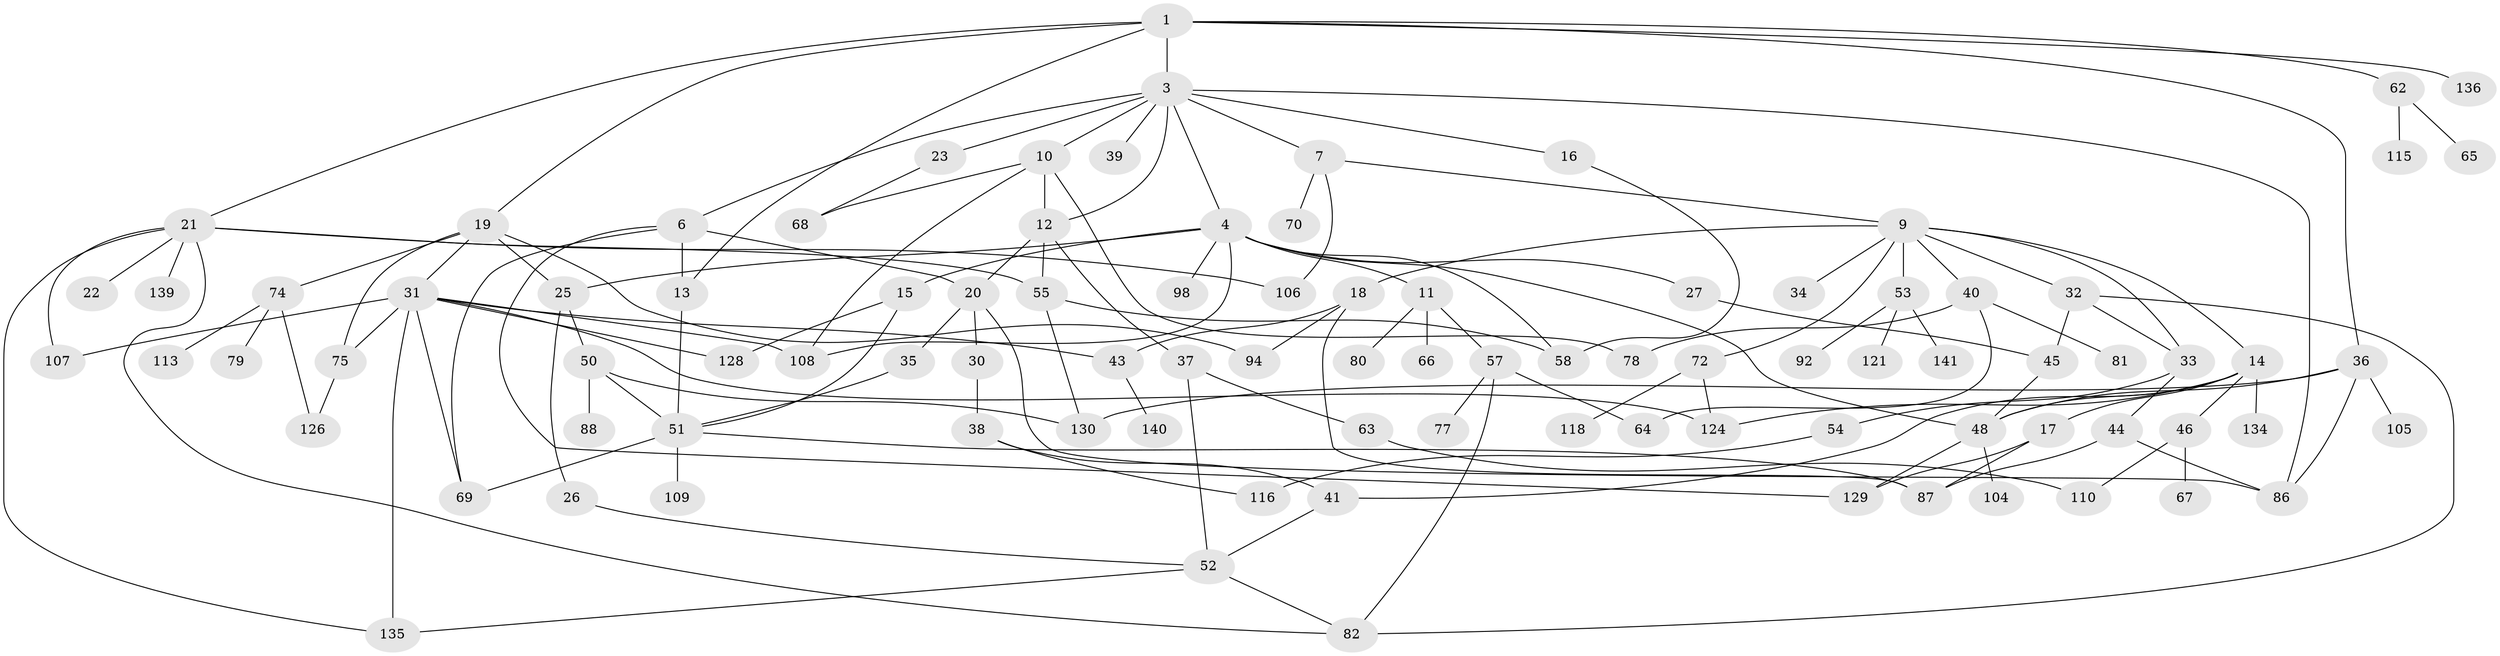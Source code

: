 // Generated by graph-tools (version 1.1) at 2025/51/02/27/25 19:51:38]
// undirected, 95 vertices, 145 edges
graph export_dot {
graph [start="1"]
  node [color=gray90,style=filled];
  1 [super="+2"];
  3 [super="+5"];
  4 [super="+117"];
  6 [super="+28"];
  7 [super="+8"];
  9 [super="+24"];
  10 [super="+73"];
  11;
  12 [super="+97"];
  13 [super="+122"];
  14 [super="+60"];
  15;
  16 [super="+29"];
  17 [super="+42"];
  18;
  19;
  20 [super="+56"];
  21 [super="+132"];
  22 [super="+125"];
  23;
  25;
  26 [super="+91"];
  27;
  30;
  31 [super="+76"];
  32 [super="+84"];
  33;
  34;
  35;
  36 [super="+61"];
  37;
  38 [super="+49"];
  39;
  40 [super="+47"];
  41 [super="+89"];
  43 [super="+71"];
  44;
  45 [super="+101"];
  46;
  48 [super="+96"];
  50 [super="+137"];
  51 [super="+102"];
  52 [super="+59"];
  53 [super="+85"];
  54 [super="+83"];
  55 [super="+95"];
  57 [super="+138"];
  58 [super="+103"];
  62;
  63 [super="+90"];
  64;
  65;
  66;
  67;
  68 [super="+112"];
  69 [super="+119"];
  70;
  72 [super="+93"];
  74 [super="+131"];
  75 [super="+114"];
  77;
  78 [super="+111"];
  79;
  80;
  81;
  82 [super="+100"];
  86 [super="+120"];
  87 [super="+123"];
  88;
  92;
  94 [super="+99"];
  98;
  104;
  105;
  106;
  107;
  108;
  109;
  110 [super="+133"];
  113;
  115;
  116;
  118;
  121;
  124 [super="+127"];
  126;
  128;
  129;
  130;
  134;
  135;
  136;
  139;
  140;
  141;
  1 -- 3;
  1 -- 21;
  1 -- 136;
  1 -- 13;
  1 -- 19;
  1 -- 36;
  1 -- 62;
  3 -- 4;
  3 -- 10;
  3 -- 12;
  3 -- 16;
  3 -- 7;
  3 -- 23;
  3 -- 6;
  3 -- 39;
  3 -- 86;
  4 -- 11;
  4 -- 15;
  4 -- 27;
  4 -- 58;
  4 -- 98;
  4 -- 48;
  4 -- 108;
  4 -- 25;
  6 -- 13;
  6 -- 129;
  6 -- 20;
  6 -- 69;
  7 -- 106;
  7 -- 9;
  7 -- 70;
  9 -- 14;
  9 -- 18;
  9 -- 33;
  9 -- 40;
  9 -- 53;
  9 -- 72;
  9 -- 32;
  9 -- 34;
  10 -- 78;
  10 -- 108;
  10 -- 12;
  10 -- 68;
  11 -- 57;
  11 -- 66;
  11 -- 80;
  12 -- 20;
  12 -- 37;
  12 -- 55;
  13 -- 51;
  14 -- 17;
  14 -- 46;
  14 -- 48;
  14 -- 41;
  14 -- 134;
  14 -- 124;
  15 -- 128;
  15 -- 51;
  16 -- 58;
  17 -- 129;
  17 -- 87;
  18 -- 43;
  18 -- 94;
  18 -- 87;
  19 -- 25;
  19 -- 31;
  19 -- 74;
  19 -- 75;
  19 -- 94;
  20 -- 30;
  20 -- 35;
  20 -- 86;
  21 -- 22;
  21 -- 139;
  21 -- 82;
  21 -- 55;
  21 -- 135;
  21 -- 106;
  21 -- 107;
  23 -- 68;
  25 -- 26;
  25 -- 50;
  26 -- 52;
  27 -- 45;
  30 -- 38;
  31 -- 107;
  31 -- 128;
  31 -- 124;
  31 -- 69;
  31 -- 135;
  31 -- 75;
  31 -- 43;
  31 -- 108;
  32 -- 45;
  32 -- 33;
  32 -- 82;
  33 -- 44;
  33 -- 54;
  35 -- 51;
  36 -- 48;
  36 -- 105;
  36 -- 130;
  36 -- 86;
  37 -- 63;
  37 -- 52;
  38 -- 41;
  38 -- 116;
  40 -- 81;
  40 -- 78 [weight=2];
  40 -- 64;
  41 -- 52;
  43 -- 140;
  44 -- 87;
  44 -- 86;
  45 -- 48;
  46 -- 67;
  46 -- 110;
  48 -- 104;
  48 -- 129;
  50 -- 88;
  50 -- 130;
  50 -- 51 [weight=2];
  51 -- 69;
  51 -- 109;
  51 -- 87;
  52 -- 82;
  52 -- 135;
  53 -- 92;
  53 -- 121;
  53 -- 141;
  54 -- 116;
  55 -- 130;
  55 -- 58;
  57 -- 64;
  57 -- 77;
  57 -- 82;
  62 -- 65;
  62 -- 115;
  63 -- 110;
  72 -- 124;
  72 -- 118;
  74 -- 79;
  74 -- 113;
  74 -- 126;
  75 -- 126;
}
